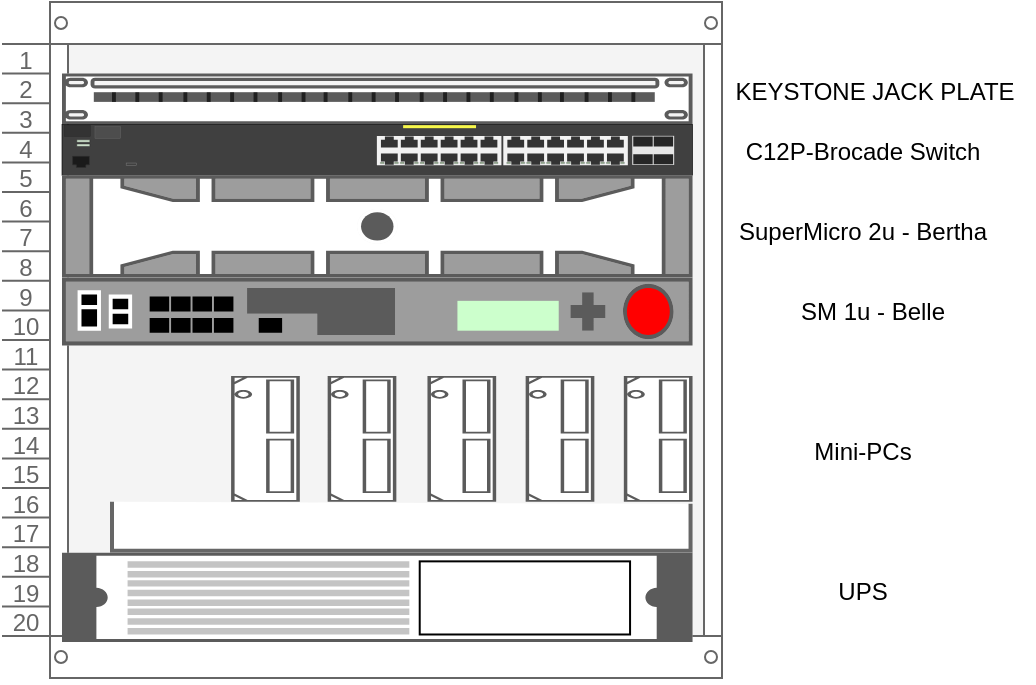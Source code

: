 <mxfile version="24.7.17">
  <diagram name="Page-1" id="TmiHvP_9mpX6Wbx9tFY7">
    <mxGraphModel dx="1634" dy="1145" grid="1" gridSize="10" guides="1" tooltips="1" connect="1" arrows="1" fold="1" page="1" pageScale="1" pageWidth="850" pageHeight="1100" math="0" shadow="0">
      <root>
        <mxCell id="0" />
        <mxCell id="1" parent="0" />
        <mxCell id="7jD_OKgneHu6e8vSApU7-15" value="KEYSTONE JACK PLATE" style="text;html=1;align=center;verticalAlign=middle;resizable=0;points=[];autosize=1;strokeColor=none;fillColor=none;" vertex="1" parent="1">
          <mxGeometry x="176" y="30" width="160" height="30" as="geometry" />
        </mxCell>
        <mxCell id="7jD_OKgneHu6e8vSApU7-16" value="C12P-Brocade Switch" style="text;html=1;align=center;verticalAlign=middle;resizable=0;points=[];autosize=1;strokeColor=none;fillColor=none;" vertex="1" parent="1">
          <mxGeometry x="180" y="60" width="140" height="30" as="geometry" />
        </mxCell>
        <mxCell id="7jD_OKgneHu6e8vSApU7-17" value="" style="group" vertex="1" connectable="0" parent="1">
          <mxGeometry x="-180" width="360" height="340" as="geometry" />
        </mxCell>
        <mxCell id="7jD_OKgneHu6e8vSApU7-1" value="" style="strokeColor=#666666;html=1;verticalLabelPosition=bottom;labelBackgroundColor=#ffffff;verticalAlign=top;outlineConnect=0;shadow=0;dashed=0;shape=mxgraph.rackGeneral.rackCabinet3;fillColor2=#f4f4f4;container=0;collapsible=0;childLayout=rack;allowGaps=1;marginLeft=33;marginRight=9;marginTop=21;marginBottom=22;textColor=#666666;numDisp=ascend;" vertex="1" parent="7jD_OKgneHu6e8vSApU7-17">
          <mxGeometry width="360" height="340" as="geometry" />
        </mxCell>
        <mxCell id="7jD_OKgneHu6e8vSApU7-6" value="" style="strokeColor=#666666;html=1;labelPosition=right;align=left;spacingLeft=15;shadow=0;dashed=0;outlineConnect=0;shape=mxgraph.rack.dell.poweredge_m620;" vertex="1" parent="7jD_OKgneHu6e8vSApU7-17">
          <mxGeometry x="310.909" y="187.0" width="34.364" height="62.9" as="geometry" />
        </mxCell>
        <mxCell id="7jD_OKgneHu6e8vSApU7-2" value="" style="strokeColor=#666666;html=1;labelPosition=right;align=left;spacingLeft=15;shadow=0;dashed=0;outlineConnect=0;shape=mxgraph.rack.general.cat5e_rack_mount_patch_panel_24_ports;" vertex="1" parent="7jD_OKgneHu6e8vSApU7-17">
          <mxGeometry x="30" y="35.7" width="315.27" height="25.5" as="geometry" />
        </mxCell>
        <mxCell id="7jD_OKgneHu6e8vSApU7-3" value="" style="html=1;verticalLabelPosition=bottom;verticalAlign=top;outlineConnect=0;shadow=0;dashed=0;shape=mxgraph.rack.hpe_aruba.switches.j9773a_2530_24g_poeplus_switch;" vertex="1" parent="7jD_OKgneHu6e8vSApU7-17">
          <mxGeometry x="30" y="61.2" width="315.27" height="25.5" as="geometry" />
        </mxCell>
        <mxCell id="7jD_OKgneHu6e8vSApU7-4" value="" style="strokeColor=#666666;html=1;labelPosition=right;align=left;spacingLeft=15;shadow=0;dashed=0;outlineConnect=0;shape=mxgraph.rack.dell.dell_poweredge_2u;" vertex="1" parent="7jD_OKgneHu6e8vSApU7-17">
          <mxGeometry x="30" y="86.7" width="315.27" height="51" as="geometry" />
        </mxCell>
        <mxCell id="7jD_OKgneHu6e8vSApU7-5" value="" style="strokeColor=#666666;html=1;labelPosition=right;align=left;spacingLeft=15;shadow=0;dashed=0;outlineConnect=0;shape=mxgraph.rack.f5.big_ip_2x00;" vertex="1" parent="7jD_OKgneHu6e8vSApU7-17">
          <mxGeometry x="30" y="137.7" width="315.27" height="34" as="geometry" />
        </mxCell>
        <mxCell id="7jD_OKgneHu6e8vSApU7-8" value="" style="strokeColor=#666666;html=1;labelPosition=right;align=left;spacingLeft=15;shadow=0;dashed=0;outlineConnect=0;shape=mxgraph.rackGeneral.shelf;container=1;collapsible=0" vertex="1" parent="7jD_OKgneHu6e8vSApU7-17">
          <mxGeometry x="54" y="249.9" width="291.273" height="25.5" as="geometry" />
        </mxCell>
        <mxCell id="7jD_OKgneHu6e8vSApU7-9" value="" style="shape=mxgraph.rack.apc.apc_smart_ups_1000-3000_va_2u;html=1;labelPosition=right;align=left;spacingLeft=15;dashed=0;shadow=0;fillColor=#ffffff;" vertex="1" parent="7jD_OKgneHu6e8vSApU7-17">
          <mxGeometry x="30" y="275.4" width="315.27" height="44.6" as="geometry" />
        </mxCell>
        <mxCell id="7jD_OKgneHu6e8vSApU7-11" value="" style="strokeColor=#666666;html=1;labelPosition=right;align=left;spacingLeft=15;shadow=0;dashed=0;outlineConnect=0;shape=mxgraph.rack.dell.poweredge_m620;" vertex="1" parent="7jD_OKgneHu6e8vSApU7-17">
          <mxGeometry x="261.818" y="187.0" width="34.364" height="62.9" as="geometry" />
        </mxCell>
        <mxCell id="7jD_OKgneHu6e8vSApU7-12" value="" style="strokeColor=#666666;html=1;labelPosition=right;align=left;spacingLeft=15;shadow=0;dashed=0;outlineConnect=0;shape=mxgraph.rack.dell.poweredge_m620;" vertex="1" parent="7jD_OKgneHu6e8vSApU7-17">
          <mxGeometry x="212.727" y="187.0" width="34.364" height="62.9" as="geometry" />
        </mxCell>
        <mxCell id="7jD_OKgneHu6e8vSApU7-13" value="" style="strokeColor=#666666;html=1;labelPosition=right;align=left;spacingLeft=15;shadow=0;dashed=0;outlineConnect=0;shape=mxgraph.rack.dell.poweredge_m620;" vertex="1" parent="7jD_OKgneHu6e8vSApU7-17">
          <mxGeometry x="162.818" y="187.0" width="34.364" height="62.9" as="geometry" />
        </mxCell>
        <mxCell id="7jD_OKgneHu6e8vSApU7-14" value="" style="strokeColor=#666666;html=1;labelPosition=right;align=left;spacingLeft=15;shadow=0;dashed=0;outlineConnect=0;shape=mxgraph.rack.dell.poweredge_m620;" vertex="1" parent="7jD_OKgneHu6e8vSApU7-17">
          <mxGeometry x="114.545" y="187.0" width="34.364" height="62.9" as="geometry" />
        </mxCell>
        <mxCell id="7jD_OKgneHu6e8vSApU7-18" value="SuperMicro 2u - Bertha" style="text;html=1;align=center;verticalAlign=middle;resizable=0;points=[];autosize=1;strokeColor=none;fillColor=none;" vertex="1" parent="1">
          <mxGeometry x="175" y="100" width="150" height="30" as="geometry" />
        </mxCell>
        <mxCell id="7jD_OKgneHu6e8vSApU7-19" value="SM 1u - Belle" style="text;html=1;align=center;verticalAlign=middle;resizable=0;points=[];autosize=1;strokeColor=none;fillColor=none;" vertex="1" parent="1">
          <mxGeometry x="205" y="140" width="100" height="30" as="geometry" />
        </mxCell>
        <mxCell id="7jD_OKgneHu6e8vSApU7-20" value="Mini-PCs" style="text;html=1;align=center;verticalAlign=middle;resizable=0;points=[];autosize=1;strokeColor=none;fillColor=none;" vertex="1" parent="1">
          <mxGeometry x="215" y="210" width="70" height="30" as="geometry" />
        </mxCell>
        <mxCell id="7jD_OKgneHu6e8vSApU7-21" value="UPS" style="text;html=1;align=center;verticalAlign=middle;resizable=0;points=[];autosize=1;strokeColor=none;fillColor=none;" vertex="1" parent="1">
          <mxGeometry x="225" y="280" width="50" height="30" as="geometry" />
        </mxCell>
      </root>
    </mxGraphModel>
  </diagram>
</mxfile>
